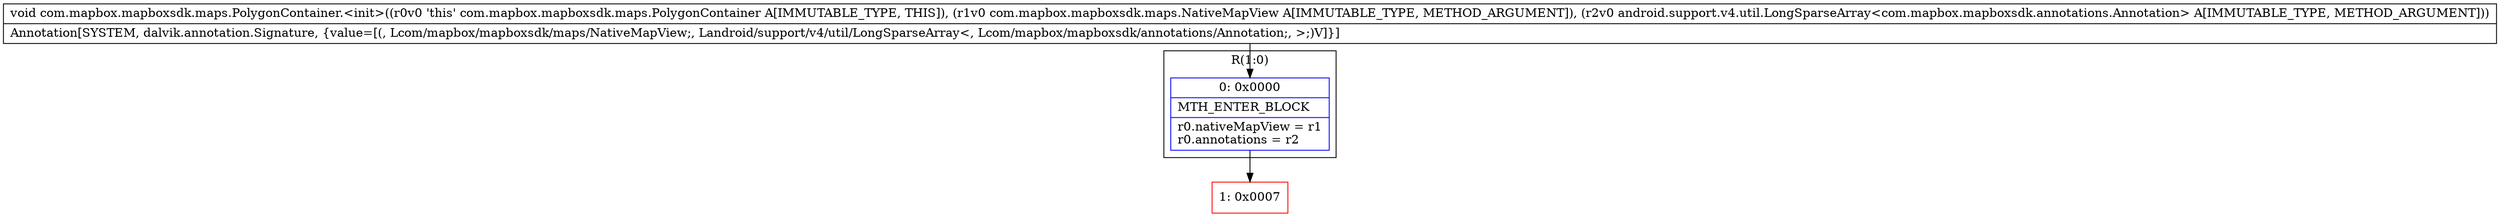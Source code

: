 digraph "CFG forcom.mapbox.mapboxsdk.maps.PolygonContainer.\<init\>(Lcom\/mapbox\/mapboxsdk\/maps\/NativeMapView;Landroid\/support\/v4\/util\/LongSparseArray;)V" {
subgraph cluster_Region_1018805789 {
label = "R(1:0)";
node [shape=record,color=blue];
Node_0 [shape=record,label="{0\:\ 0x0000|MTH_ENTER_BLOCK\l|r0.nativeMapView = r1\lr0.annotations = r2\l}"];
}
Node_1 [shape=record,color=red,label="{1\:\ 0x0007}"];
MethodNode[shape=record,label="{void com.mapbox.mapboxsdk.maps.PolygonContainer.\<init\>((r0v0 'this' com.mapbox.mapboxsdk.maps.PolygonContainer A[IMMUTABLE_TYPE, THIS]), (r1v0 com.mapbox.mapboxsdk.maps.NativeMapView A[IMMUTABLE_TYPE, METHOD_ARGUMENT]), (r2v0 android.support.v4.util.LongSparseArray\<com.mapbox.mapboxsdk.annotations.Annotation\> A[IMMUTABLE_TYPE, METHOD_ARGUMENT]))  | Annotation[SYSTEM, dalvik.annotation.Signature, \{value=[(, Lcom\/mapbox\/mapboxsdk\/maps\/NativeMapView;, Landroid\/support\/v4\/util\/LongSparseArray\<, Lcom\/mapbox\/mapboxsdk\/annotations\/Annotation;, \>;)V]\}]\l}"];
MethodNode -> Node_0;
Node_0 -> Node_1;
}

